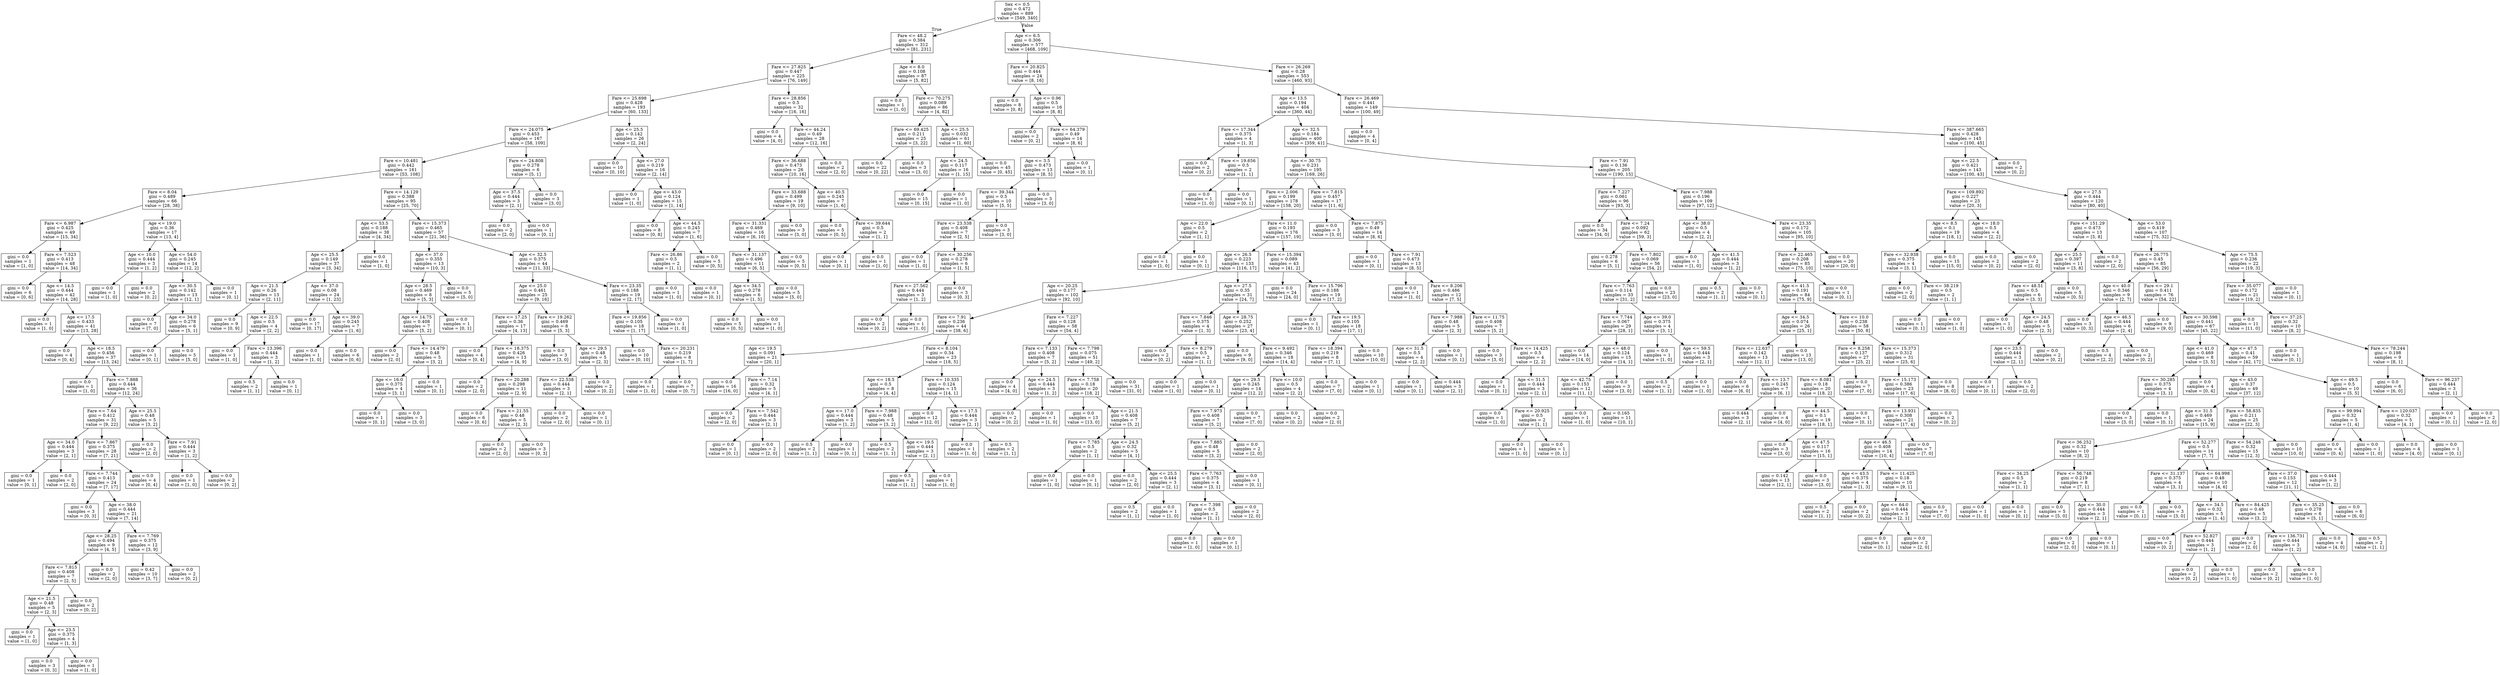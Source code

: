 digraph Tree {
node [shape=box] ;
0 [label="Sex <= 0.5\ngini = 0.472\nsamples = 889\nvalue = [549, 340]"] ;
1 [label="Fare <= 48.2\ngini = 0.384\nsamples = 312\nvalue = [81, 231]"] ;
0 -> 1 [labeldistance=2.5, labelangle=45, headlabel="True"] ;
2 [label="Fare <= 27.825\ngini = 0.447\nsamples = 225\nvalue = [76, 149]"] ;
1 -> 2 ;
3 [label="Fare <= 25.698\ngini = 0.428\nsamples = 193\nvalue = [60, 133]"] ;
2 -> 3 ;
4 [label="Fare <= 24.075\ngini = 0.453\nsamples = 167\nvalue = [58, 109]"] ;
3 -> 4 ;
5 [label="Fare <= 10.481\ngini = 0.442\nsamples = 161\nvalue = [53, 108]"] ;
4 -> 5 ;
6 [label="Fare <= 8.04\ngini = 0.489\nsamples = 66\nvalue = [28, 38]"] ;
5 -> 6 ;
7 [label="Fare <= 6.987\ngini = 0.425\nsamples = 49\nvalue = [15, 34]"] ;
6 -> 7 ;
8 [label="gini = 0.0\nsamples = 1\nvalue = [1, 0]"] ;
7 -> 8 ;
9 [label="Fare <= 7.523\ngini = 0.413\nsamples = 48\nvalue = [14, 34]"] ;
7 -> 9 ;
10 [label="gini = 0.0\nsamples = 6\nvalue = [0, 6]"] ;
9 -> 10 ;
11 [label="Age <= 14.5\ngini = 0.444\nsamples = 42\nvalue = [14, 28]"] ;
9 -> 11 ;
12 [label="gini = 0.0\nsamples = 1\nvalue = [1, 0]"] ;
11 -> 12 ;
13 [label="Age <= 17.5\ngini = 0.433\nsamples = 41\nvalue = [13, 28]"] ;
11 -> 13 ;
14 [label="gini = 0.0\nsamples = 4\nvalue = [0, 4]"] ;
13 -> 14 ;
15 [label="Age <= 18.5\ngini = 0.456\nsamples = 37\nvalue = [13, 24]"] ;
13 -> 15 ;
16 [label="gini = 0.0\nsamples = 1\nvalue = [1, 0]"] ;
15 -> 16 ;
17 [label="Fare <= 7.888\ngini = 0.444\nsamples = 36\nvalue = [12, 24]"] ;
15 -> 17 ;
18 [label="Fare <= 7.64\ngini = 0.412\nsamples = 31\nvalue = [9, 22]"] ;
17 -> 18 ;
19 [label="Age <= 34.0\ngini = 0.444\nsamples = 3\nvalue = [2, 1]"] ;
18 -> 19 ;
20 [label="gini = 0.0\nsamples = 1\nvalue = [0, 1]"] ;
19 -> 20 ;
21 [label="gini = 0.0\nsamples = 2\nvalue = [2, 0]"] ;
19 -> 21 ;
22 [label="Fare <= 7.867\ngini = 0.375\nsamples = 28\nvalue = [7, 21]"] ;
18 -> 22 ;
23 [label="Fare <= 7.744\ngini = 0.413\nsamples = 24\nvalue = [7, 17]"] ;
22 -> 23 ;
24 [label="gini = 0.0\nsamples = 3\nvalue = [0, 3]"] ;
23 -> 24 ;
25 [label="Age <= 38.0\ngini = 0.444\nsamples = 21\nvalue = [7, 14]"] ;
23 -> 25 ;
26 [label="Age <= 28.25\ngini = 0.494\nsamples = 9\nvalue = [4, 5]"] ;
25 -> 26 ;
27 [label="Fare <= 7.815\ngini = 0.408\nsamples = 7\nvalue = [2, 5]"] ;
26 -> 27 ;
28 [label="Age <= 21.5\ngini = 0.48\nsamples = 5\nvalue = [2, 3]"] ;
27 -> 28 ;
29 [label="gini = 0.0\nsamples = 1\nvalue = [1, 0]"] ;
28 -> 29 ;
30 [label="Age <= 23.5\ngini = 0.375\nsamples = 4\nvalue = [1, 3]"] ;
28 -> 30 ;
31 [label="gini = 0.0\nsamples = 3\nvalue = [0, 3]"] ;
30 -> 31 ;
32 [label="gini = 0.0\nsamples = 1\nvalue = [1, 0]"] ;
30 -> 32 ;
33 [label="gini = 0.0\nsamples = 2\nvalue = [0, 2]"] ;
27 -> 33 ;
34 [label="gini = 0.0\nsamples = 2\nvalue = [2, 0]"] ;
26 -> 34 ;
35 [label="Fare <= 7.769\ngini = 0.375\nsamples = 12\nvalue = [3, 9]"] ;
25 -> 35 ;
36 [label="gini = 0.42\nsamples = 10\nvalue = [3, 7]"] ;
35 -> 36 ;
37 [label="gini = 0.0\nsamples = 2\nvalue = [0, 2]"] ;
35 -> 37 ;
38 [label="gini = 0.0\nsamples = 4\nvalue = [0, 4]"] ;
22 -> 38 ;
39 [label="Age <= 25.5\ngini = 0.48\nsamples = 5\nvalue = [3, 2]"] ;
17 -> 39 ;
40 [label="gini = 0.0\nsamples = 2\nvalue = [2, 0]"] ;
39 -> 40 ;
41 [label="Fare <= 7.91\ngini = 0.444\nsamples = 3\nvalue = [1, 2]"] ;
39 -> 41 ;
42 [label="gini = 0.0\nsamples = 1\nvalue = [1, 0]"] ;
41 -> 42 ;
43 [label="gini = 0.0\nsamples = 2\nvalue = [0, 2]"] ;
41 -> 43 ;
44 [label="Age <= 19.0\ngini = 0.36\nsamples = 17\nvalue = [13, 4]"] ;
6 -> 44 ;
45 [label="Age <= 10.0\ngini = 0.444\nsamples = 3\nvalue = [1, 2]"] ;
44 -> 45 ;
46 [label="gini = 0.0\nsamples = 1\nvalue = [1, 0]"] ;
45 -> 46 ;
47 [label="gini = 0.0\nsamples = 2\nvalue = [0, 2]"] ;
45 -> 47 ;
48 [label="Age <= 54.0\ngini = 0.245\nsamples = 14\nvalue = [12, 2]"] ;
44 -> 48 ;
49 [label="Age <= 30.5\ngini = 0.142\nsamples = 13\nvalue = [12, 1]"] ;
48 -> 49 ;
50 [label="gini = 0.0\nsamples = 7\nvalue = [7, 0]"] ;
49 -> 50 ;
51 [label="Age <= 34.0\ngini = 0.278\nsamples = 6\nvalue = [5, 1]"] ;
49 -> 51 ;
52 [label="gini = 0.0\nsamples = 1\nvalue = [0, 1]"] ;
51 -> 52 ;
53 [label="gini = 0.0\nsamples = 5\nvalue = [5, 0]"] ;
51 -> 53 ;
54 [label="gini = 0.0\nsamples = 1\nvalue = [0, 1]"] ;
48 -> 54 ;
55 [label="Fare <= 14.129\ngini = 0.388\nsamples = 95\nvalue = [25, 70]"] ;
5 -> 55 ;
56 [label="Age <= 53.5\ngini = 0.188\nsamples = 38\nvalue = [4, 34]"] ;
55 -> 56 ;
57 [label="Age <= 25.5\ngini = 0.149\nsamples = 37\nvalue = [3, 34]"] ;
56 -> 57 ;
58 [label="Age <= 21.5\ngini = 0.26\nsamples = 13\nvalue = [2, 11]"] ;
57 -> 58 ;
59 [label="gini = 0.0\nsamples = 9\nvalue = [0, 9]"] ;
58 -> 59 ;
60 [label="Age <= 22.5\ngini = 0.5\nsamples = 4\nvalue = [2, 2]"] ;
58 -> 60 ;
61 [label="gini = 0.0\nsamples = 1\nvalue = [1, 0]"] ;
60 -> 61 ;
62 [label="Fare <= 13.396\ngini = 0.444\nsamples = 3\nvalue = [1, 2]"] ;
60 -> 62 ;
63 [label="gini = 0.5\nsamples = 2\nvalue = [1, 1]"] ;
62 -> 63 ;
64 [label="gini = 0.0\nsamples = 1\nvalue = [0, 1]"] ;
62 -> 64 ;
65 [label="Age <= 37.0\ngini = 0.08\nsamples = 24\nvalue = [1, 23]"] ;
57 -> 65 ;
66 [label="gini = 0.0\nsamples = 17\nvalue = [0, 17]"] ;
65 -> 66 ;
67 [label="Age <= 39.0\ngini = 0.245\nsamples = 7\nvalue = [1, 6]"] ;
65 -> 67 ;
68 [label="gini = 0.0\nsamples = 1\nvalue = [1, 0]"] ;
67 -> 68 ;
69 [label="gini = 0.0\nsamples = 6\nvalue = [0, 6]"] ;
67 -> 69 ;
70 [label="gini = 0.0\nsamples = 1\nvalue = [1, 0]"] ;
56 -> 70 ;
71 [label="Fare <= 15.373\ngini = 0.465\nsamples = 57\nvalue = [21, 36]"] ;
55 -> 71 ;
72 [label="Age <= 37.0\ngini = 0.355\nsamples = 13\nvalue = [10, 3]"] ;
71 -> 72 ;
73 [label="Age <= 28.5\ngini = 0.469\nsamples = 8\nvalue = [5, 3]"] ;
72 -> 73 ;
74 [label="Age <= 14.75\ngini = 0.408\nsamples = 7\nvalue = [5, 2]"] ;
73 -> 74 ;
75 [label="gini = 0.0\nsamples = 2\nvalue = [2, 0]"] ;
74 -> 75 ;
76 [label="Fare <= 14.479\ngini = 0.48\nsamples = 5\nvalue = [3, 2]"] ;
74 -> 76 ;
77 [label="Age <= 16.0\ngini = 0.375\nsamples = 4\nvalue = [3, 1]"] ;
76 -> 77 ;
78 [label="gini = 0.0\nsamples = 1\nvalue = [0, 1]"] ;
77 -> 78 ;
79 [label="gini = 0.0\nsamples = 3\nvalue = [3, 0]"] ;
77 -> 79 ;
80 [label="gini = 0.0\nsamples = 1\nvalue = [0, 1]"] ;
76 -> 80 ;
81 [label="gini = 0.0\nsamples = 1\nvalue = [0, 1]"] ;
73 -> 81 ;
82 [label="gini = 0.0\nsamples = 5\nvalue = [5, 0]"] ;
72 -> 82 ;
83 [label="Age <= 32.5\ngini = 0.375\nsamples = 44\nvalue = [11, 33]"] ;
71 -> 83 ;
84 [label="Age <= 25.0\ngini = 0.461\nsamples = 25\nvalue = [9, 16]"] ;
83 -> 84 ;
85 [label="Fare <= 17.25\ngini = 0.36\nsamples = 17\nvalue = [4, 13]"] ;
84 -> 85 ;
86 [label="gini = 0.0\nsamples = 4\nvalue = [0, 4]"] ;
85 -> 86 ;
87 [label="Fare <= 18.375\ngini = 0.426\nsamples = 13\nvalue = [4, 9]"] ;
85 -> 87 ;
88 [label="gini = 0.0\nsamples = 2\nvalue = [2, 0]"] ;
87 -> 88 ;
89 [label="Fare <= 20.288\ngini = 0.298\nsamples = 11\nvalue = [2, 9]"] ;
87 -> 89 ;
90 [label="gini = 0.0\nsamples = 6\nvalue = [0, 6]"] ;
89 -> 90 ;
91 [label="Fare <= 21.55\ngini = 0.48\nsamples = 5\nvalue = [2, 3]"] ;
89 -> 91 ;
92 [label="gini = 0.0\nsamples = 2\nvalue = [2, 0]"] ;
91 -> 92 ;
93 [label="gini = 0.0\nsamples = 3\nvalue = [0, 3]"] ;
91 -> 93 ;
94 [label="Fare <= 19.262\ngini = 0.469\nsamples = 8\nvalue = [5, 3]"] ;
84 -> 94 ;
95 [label="gini = 0.0\nsamples = 3\nvalue = [3, 0]"] ;
94 -> 95 ;
96 [label="Age <= 29.5\ngini = 0.48\nsamples = 5\nvalue = [2, 3]"] ;
94 -> 96 ;
97 [label="Fare <= 22.538\ngini = 0.444\nsamples = 3\nvalue = [2, 1]"] ;
96 -> 97 ;
98 [label="gini = 0.0\nsamples = 2\nvalue = [2, 0]"] ;
97 -> 98 ;
99 [label="gini = 0.0\nsamples = 1\nvalue = [0, 1]"] ;
97 -> 99 ;
100 [label="gini = 0.0\nsamples = 2\nvalue = [0, 2]"] ;
96 -> 100 ;
101 [label="Fare <= 23.35\ngini = 0.188\nsamples = 19\nvalue = [2, 17]"] ;
83 -> 101 ;
102 [label="Fare <= 19.856\ngini = 0.105\nsamples = 18\nvalue = [1, 17]"] ;
101 -> 102 ;
103 [label="gini = 0.0\nsamples = 10\nvalue = [0, 10]"] ;
102 -> 103 ;
104 [label="Fare <= 20.231\ngini = 0.219\nsamples = 8\nvalue = [1, 7]"] ;
102 -> 104 ;
105 [label="gini = 0.0\nsamples = 1\nvalue = [1, 0]"] ;
104 -> 105 ;
106 [label="gini = 0.0\nsamples = 7\nvalue = [0, 7]"] ;
104 -> 106 ;
107 [label="gini = 0.0\nsamples = 1\nvalue = [1, 0]"] ;
101 -> 107 ;
108 [label="Fare <= 24.808\ngini = 0.278\nsamples = 6\nvalue = [5, 1]"] ;
4 -> 108 ;
109 [label="Age <= 37.5\ngini = 0.444\nsamples = 3\nvalue = [2, 1]"] ;
108 -> 109 ;
110 [label="gini = 0.0\nsamples = 2\nvalue = [2, 0]"] ;
109 -> 110 ;
111 [label="gini = 0.0\nsamples = 1\nvalue = [0, 1]"] ;
109 -> 111 ;
112 [label="gini = 0.0\nsamples = 3\nvalue = [3, 0]"] ;
108 -> 112 ;
113 [label="Age <= 25.5\ngini = 0.142\nsamples = 26\nvalue = [2, 24]"] ;
3 -> 113 ;
114 [label="gini = 0.0\nsamples = 10\nvalue = [0, 10]"] ;
113 -> 114 ;
115 [label="Age <= 27.0\ngini = 0.219\nsamples = 16\nvalue = [2, 14]"] ;
113 -> 115 ;
116 [label="gini = 0.0\nsamples = 1\nvalue = [1, 0]"] ;
115 -> 116 ;
117 [label="Age <= 43.0\ngini = 0.124\nsamples = 15\nvalue = [1, 14]"] ;
115 -> 117 ;
118 [label="gini = 0.0\nsamples = 8\nvalue = [0, 8]"] ;
117 -> 118 ;
119 [label="Age <= 44.5\ngini = 0.245\nsamples = 7\nvalue = [1, 6]"] ;
117 -> 119 ;
120 [label="Fare <= 26.86\ngini = 0.5\nsamples = 2\nvalue = [1, 1]"] ;
119 -> 120 ;
121 [label="gini = 0.0\nsamples = 1\nvalue = [1, 0]"] ;
120 -> 121 ;
122 [label="gini = 0.0\nsamples = 1\nvalue = [0, 1]"] ;
120 -> 122 ;
123 [label="gini = 0.0\nsamples = 5\nvalue = [0, 5]"] ;
119 -> 123 ;
124 [label="Fare <= 28.856\ngini = 0.5\nsamples = 32\nvalue = [16, 16]"] ;
2 -> 124 ;
125 [label="gini = 0.0\nsamples = 4\nvalue = [4, 0]"] ;
124 -> 125 ;
126 [label="Fare <= 44.24\ngini = 0.49\nsamples = 28\nvalue = [12, 16]"] ;
124 -> 126 ;
127 [label="Fare <= 36.688\ngini = 0.473\nsamples = 26\nvalue = [10, 16]"] ;
126 -> 127 ;
128 [label="Fare <= 33.688\ngini = 0.499\nsamples = 19\nvalue = [9, 10]"] ;
127 -> 128 ;
129 [label="Fare <= 31.331\ngini = 0.469\nsamples = 16\nvalue = [6, 10]"] ;
128 -> 129 ;
130 [label="Fare <= 31.137\ngini = 0.496\nsamples = 11\nvalue = [6, 5]"] ;
129 -> 130 ;
131 [label="Age <= 34.5\ngini = 0.278\nsamples = 6\nvalue = [1, 5]"] ;
130 -> 131 ;
132 [label="gini = 0.0\nsamples = 5\nvalue = [0, 5]"] ;
131 -> 132 ;
133 [label="gini = 0.0\nsamples = 1\nvalue = [1, 0]"] ;
131 -> 133 ;
134 [label="gini = 0.0\nsamples = 5\nvalue = [5, 0]"] ;
130 -> 134 ;
135 [label="gini = 0.0\nsamples = 5\nvalue = [0, 5]"] ;
129 -> 135 ;
136 [label="gini = 0.0\nsamples = 3\nvalue = [3, 0]"] ;
128 -> 136 ;
137 [label="Age <= 40.5\ngini = 0.245\nsamples = 7\nvalue = [1, 6]"] ;
127 -> 137 ;
138 [label="gini = 0.0\nsamples = 5\nvalue = [0, 5]"] ;
137 -> 138 ;
139 [label="Fare <= 39.644\ngini = 0.5\nsamples = 2\nvalue = [1, 1]"] ;
137 -> 139 ;
140 [label="gini = 0.0\nsamples = 1\nvalue = [0, 1]"] ;
139 -> 140 ;
141 [label="gini = 0.0\nsamples = 1\nvalue = [1, 0]"] ;
139 -> 141 ;
142 [label="gini = 0.0\nsamples = 2\nvalue = [2, 0]"] ;
126 -> 142 ;
143 [label="Age <= 8.0\ngini = 0.108\nsamples = 87\nvalue = [5, 82]"] ;
1 -> 143 ;
144 [label="gini = 0.0\nsamples = 1\nvalue = [1, 0]"] ;
143 -> 144 ;
145 [label="Fare <= 70.275\ngini = 0.089\nsamples = 86\nvalue = [4, 82]"] ;
143 -> 145 ;
146 [label="Fare <= 69.425\ngini = 0.211\nsamples = 25\nvalue = [3, 22]"] ;
145 -> 146 ;
147 [label="gini = 0.0\nsamples = 22\nvalue = [0, 22]"] ;
146 -> 147 ;
148 [label="gini = 0.0\nsamples = 3\nvalue = [3, 0]"] ;
146 -> 148 ;
149 [label="Age <= 25.5\ngini = 0.032\nsamples = 61\nvalue = [1, 60]"] ;
145 -> 149 ;
150 [label="Age <= 24.5\ngini = 0.117\nsamples = 16\nvalue = [1, 15]"] ;
149 -> 150 ;
151 [label="gini = 0.0\nsamples = 15\nvalue = [0, 15]"] ;
150 -> 151 ;
152 [label="gini = 0.0\nsamples = 1\nvalue = [1, 0]"] ;
150 -> 152 ;
153 [label="gini = 0.0\nsamples = 45\nvalue = [0, 45]"] ;
149 -> 153 ;
154 [label="Age <= 6.5\ngini = 0.306\nsamples = 577\nvalue = [468, 109]"] ;
0 -> 154 [labeldistance=2.5, labelangle=-45, headlabel="False"] ;
155 [label="Fare <= 20.825\ngini = 0.444\nsamples = 24\nvalue = [8, 16]"] ;
154 -> 155 ;
156 [label="gini = 0.0\nsamples = 8\nvalue = [0, 8]"] ;
155 -> 156 ;
157 [label="Age <= 0.96\ngini = 0.5\nsamples = 16\nvalue = [8, 8]"] ;
155 -> 157 ;
158 [label="gini = 0.0\nsamples = 2\nvalue = [0, 2]"] ;
157 -> 158 ;
159 [label="Fare <= 64.379\ngini = 0.49\nsamples = 14\nvalue = [8, 6]"] ;
157 -> 159 ;
160 [label="Age <= 3.5\ngini = 0.473\nsamples = 13\nvalue = [8, 5]"] ;
159 -> 160 ;
161 [label="Fare <= 39.344\ngini = 0.5\nsamples = 10\nvalue = [5, 5]"] ;
160 -> 161 ;
162 [label="Fare <= 23.538\ngini = 0.408\nsamples = 7\nvalue = [2, 5]"] ;
161 -> 162 ;
163 [label="gini = 0.0\nsamples = 1\nvalue = [1, 0]"] ;
162 -> 163 ;
164 [label="Fare <= 30.256\ngini = 0.278\nsamples = 6\nvalue = [1, 5]"] ;
162 -> 164 ;
165 [label="Fare <= 27.562\ngini = 0.444\nsamples = 3\nvalue = [1, 2]"] ;
164 -> 165 ;
166 [label="gini = 0.0\nsamples = 2\nvalue = [0, 2]"] ;
165 -> 166 ;
167 [label="gini = 0.0\nsamples = 1\nvalue = [1, 0]"] ;
165 -> 167 ;
168 [label="gini = 0.0\nsamples = 3\nvalue = [0, 3]"] ;
164 -> 168 ;
169 [label="gini = 0.0\nsamples = 3\nvalue = [3, 0]"] ;
161 -> 169 ;
170 [label="gini = 0.0\nsamples = 3\nvalue = [3, 0]"] ;
160 -> 170 ;
171 [label="gini = 0.0\nsamples = 1\nvalue = [0, 1]"] ;
159 -> 171 ;
172 [label="Fare <= 26.269\ngini = 0.28\nsamples = 553\nvalue = [460, 93]"] ;
154 -> 172 ;
173 [label="Age <= 13.5\ngini = 0.194\nsamples = 404\nvalue = [360, 44]"] ;
172 -> 173 ;
174 [label="Fare <= 17.344\ngini = 0.375\nsamples = 4\nvalue = [1, 3]"] ;
173 -> 174 ;
175 [label="gini = 0.0\nsamples = 2\nvalue = [0, 2]"] ;
174 -> 175 ;
176 [label="Fare <= 19.656\ngini = 0.5\nsamples = 2\nvalue = [1, 1]"] ;
174 -> 176 ;
177 [label="gini = 0.0\nsamples = 1\nvalue = [1, 0]"] ;
176 -> 177 ;
178 [label="gini = 0.0\nsamples = 1\nvalue = [0, 1]"] ;
176 -> 178 ;
179 [label="Age <= 32.5\ngini = 0.184\nsamples = 400\nvalue = [359, 41]"] ;
173 -> 179 ;
180 [label="Age <= 30.75\ngini = 0.231\nsamples = 195\nvalue = [169, 26]"] ;
179 -> 180 ;
181 [label="Fare <= 2.006\ngini = 0.199\nsamples = 178\nvalue = [158, 20]"] ;
180 -> 181 ;
182 [label="Age <= 22.0\ngini = 0.5\nsamples = 2\nvalue = [1, 1]"] ;
181 -> 182 ;
183 [label="gini = 0.0\nsamples = 1\nvalue = [1, 0]"] ;
182 -> 183 ;
184 [label="gini = 0.0\nsamples = 1\nvalue = [0, 1]"] ;
182 -> 184 ;
185 [label="Fare <= 11.0\ngini = 0.193\nsamples = 176\nvalue = [157, 19]"] ;
181 -> 185 ;
186 [label="Age <= 26.5\ngini = 0.223\nsamples = 133\nvalue = [116, 17]"] ;
185 -> 186 ;
187 [label="Age <= 20.25\ngini = 0.177\nsamples = 102\nvalue = [92, 10]"] ;
186 -> 187 ;
188 [label="Fare <= 7.91\ngini = 0.236\nsamples = 44\nvalue = [38, 6]"] ;
187 -> 188 ;
189 [label="Age <= 19.5\ngini = 0.091\nsamples = 21\nvalue = [20, 1]"] ;
188 -> 189 ;
190 [label="gini = 0.0\nsamples = 16\nvalue = [16, 0]"] ;
189 -> 190 ;
191 [label="Fare <= 7.14\ngini = 0.32\nsamples = 5\nvalue = [4, 1]"] ;
189 -> 191 ;
192 [label="gini = 0.0\nsamples = 2\nvalue = [2, 0]"] ;
191 -> 192 ;
193 [label="Fare <= 7.542\ngini = 0.444\nsamples = 3\nvalue = [2, 1]"] ;
191 -> 193 ;
194 [label="gini = 0.0\nsamples = 1\nvalue = [0, 1]"] ;
193 -> 194 ;
195 [label="gini = 0.0\nsamples = 2\nvalue = [2, 0]"] ;
193 -> 195 ;
196 [label="Fare <= 8.104\ngini = 0.34\nsamples = 23\nvalue = [18, 5]"] ;
188 -> 196 ;
197 [label="Age <= 18.5\ngini = 0.5\nsamples = 8\nvalue = [4, 4]"] ;
196 -> 197 ;
198 [label="Age <= 17.0\ngini = 0.444\nsamples = 3\nvalue = [1, 2]"] ;
197 -> 198 ;
199 [label="gini = 0.5\nsamples = 2\nvalue = [1, 1]"] ;
198 -> 199 ;
200 [label="gini = 0.0\nsamples = 1\nvalue = [0, 1]"] ;
198 -> 200 ;
201 [label="Fare <= 7.988\ngini = 0.48\nsamples = 5\nvalue = [3, 2]"] ;
197 -> 201 ;
202 [label="gini = 0.5\nsamples = 2\nvalue = [1, 1]"] ;
201 -> 202 ;
203 [label="Age <= 19.5\ngini = 0.444\nsamples = 3\nvalue = [2, 1]"] ;
201 -> 203 ;
204 [label="gini = 0.5\nsamples = 2\nvalue = [1, 1]"] ;
203 -> 204 ;
205 [label="gini = 0.0\nsamples = 1\nvalue = [1, 0]"] ;
203 -> 205 ;
206 [label="Fare <= 10.335\ngini = 0.124\nsamples = 15\nvalue = [14, 1]"] ;
196 -> 206 ;
207 [label="gini = 0.0\nsamples = 12\nvalue = [12, 0]"] ;
206 -> 207 ;
208 [label="Age <= 17.5\ngini = 0.444\nsamples = 3\nvalue = [2, 1]"] ;
206 -> 208 ;
209 [label="gini = 0.0\nsamples = 1\nvalue = [1, 0]"] ;
208 -> 209 ;
210 [label="gini = 0.5\nsamples = 2\nvalue = [1, 1]"] ;
208 -> 210 ;
211 [label="Fare <= 7.227\ngini = 0.128\nsamples = 58\nvalue = [54, 4]"] ;
187 -> 211 ;
212 [label="Fare <= 7.133\ngini = 0.408\nsamples = 7\nvalue = [5, 2]"] ;
211 -> 212 ;
213 [label="gini = 0.0\nsamples = 4\nvalue = [4, 0]"] ;
212 -> 213 ;
214 [label="Age <= 24.5\ngini = 0.444\nsamples = 3\nvalue = [1, 2]"] ;
212 -> 214 ;
215 [label="gini = 0.0\nsamples = 2\nvalue = [0, 2]"] ;
214 -> 215 ;
216 [label="gini = 0.0\nsamples = 1\nvalue = [1, 0]"] ;
214 -> 216 ;
217 [label="Fare <= 7.798\ngini = 0.075\nsamples = 51\nvalue = [49, 2]"] ;
211 -> 217 ;
218 [label="Fare <= 7.758\ngini = 0.18\nsamples = 20\nvalue = [18, 2]"] ;
217 -> 218 ;
219 [label="gini = 0.0\nsamples = 13\nvalue = [13, 0]"] ;
218 -> 219 ;
220 [label="Age <= 21.5\ngini = 0.408\nsamples = 7\nvalue = [5, 2]"] ;
218 -> 220 ;
221 [label="Fare <= 7.785\ngini = 0.5\nsamples = 2\nvalue = [1, 1]"] ;
220 -> 221 ;
222 [label="gini = 0.0\nsamples = 1\nvalue = [1, 0]"] ;
221 -> 222 ;
223 [label="gini = 0.0\nsamples = 1\nvalue = [0, 1]"] ;
221 -> 223 ;
224 [label="Age <= 24.5\ngini = 0.32\nsamples = 5\nvalue = [4, 1]"] ;
220 -> 224 ;
225 [label="gini = 0.0\nsamples = 2\nvalue = [2, 0]"] ;
224 -> 225 ;
226 [label="Age <= 25.5\ngini = 0.444\nsamples = 3\nvalue = [2, 1]"] ;
224 -> 226 ;
227 [label="gini = 0.5\nsamples = 2\nvalue = [1, 1]"] ;
226 -> 227 ;
228 [label="gini = 0.0\nsamples = 1\nvalue = [1, 0]"] ;
226 -> 228 ;
229 [label="gini = 0.0\nsamples = 31\nvalue = [31, 0]"] ;
217 -> 229 ;
230 [label="Age <= 27.5\ngini = 0.35\nsamples = 31\nvalue = [24, 7]"] ;
186 -> 230 ;
231 [label="Fare <= 7.846\ngini = 0.375\nsamples = 4\nvalue = [1, 3]"] ;
230 -> 231 ;
232 [label="gini = 0.0\nsamples = 2\nvalue = [0, 2]"] ;
231 -> 232 ;
233 [label="Fare <= 8.279\ngini = 0.5\nsamples = 2\nvalue = [1, 1]"] ;
231 -> 233 ;
234 [label="gini = 0.0\nsamples = 1\nvalue = [1, 0]"] ;
233 -> 234 ;
235 [label="gini = 0.0\nsamples = 1\nvalue = [0, 1]"] ;
233 -> 235 ;
236 [label="Age <= 28.75\ngini = 0.252\nsamples = 27\nvalue = [23, 4]"] ;
230 -> 236 ;
237 [label="gini = 0.0\nsamples = 9\nvalue = [9, 0]"] ;
236 -> 237 ;
238 [label="Fare <= 9.492\ngini = 0.346\nsamples = 18\nvalue = [14, 4]"] ;
236 -> 238 ;
239 [label="Age <= 29.5\ngini = 0.245\nsamples = 14\nvalue = [12, 2]"] ;
238 -> 239 ;
240 [label="Fare <= 7.973\ngini = 0.408\nsamples = 7\nvalue = [5, 2]"] ;
239 -> 240 ;
241 [label="Fare <= 7.885\ngini = 0.48\nsamples = 5\nvalue = [3, 2]"] ;
240 -> 241 ;
242 [label="Fare <= 7.763\ngini = 0.375\nsamples = 4\nvalue = [3, 1]"] ;
241 -> 242 ;
243 [label="Fare <= 7.398\ngini = 0.5\nsamples = 2\nvalue = [1, 1]"] ;
242 -> 243 ;
244 [label="gini = 0.0\nsamples = 1\nvalue = [1, 0]"] ;
243 -> 244 ;
245 [label="gini = 0.0\nsamples = 1\nvalue = [0, 1]"] ;
243 -> 245 ;
246 [label="gini = 0.0\nsamples = 2\nvalue = [2, 0]"] ;
242 -> 246 ;
247 [label="gini = 0.0\nsamples = 1\nvalue = [0, 1]"] ;
241 -> 247 ;
248 [label="gini = 0.0\nsamples = 2\nvalue = [2, 0]"] ;
240 -> 248 ;
249 [label="gini = 0.0\nsamples = 7\nvalue = [7, 0]"] ;
239 -> 249 ;
250 [label="Fare <= 10.0\ngini = 0.5\nsamples = 4\nvalue = [2, 2]"] ;
238 -> 250 ;
251 [label="gini = 0.0\nsamples = 2\nvalue = [0, 2]"] ;
250 -> 251 ;
252 [label="gini = 0.0\nsamples = 2\nvalue = [2, 0]"] ;
250 -> 252 ;
253 [label="Fare <= 15.394\ngini = 0.089\nsamples = 43\nvalue = [41, 2]"] ;
185 -> 253 ;
254 [label="gini = 0.0\nsamples = 24\nvalue = [24, 0]"] ;
253 -> 254 ;
255 [label="Fare <= 15.796\ngini = 0.188\nsamples = 19\nvalue = [17, 2]"] ;
253 -> 255 ;
256 [label="gini = 0.0\nsamples = 1\nvalue = [0, 1]"] ;
255 -> 256 ;
257 [label="Fare <= 19.5\ngini = 0.105\nsamples = 18\nvalue = [17, 1]"] ;
255 -> 257 ;
258 [label="Fare <= 18.394\ngini = 0.219\nsamples = 8\nvalue = [7, 1]"] ;
257 -> 258 ;
259 [label="gini = 0.0\nsamples = 7\nvalue = [7, 0]"] ;
258 -> 259 ;
260 [label="gini = 0.0\nsamples = 1\nvalue = [0, 1]"] ;
258 -> 260 ;
261 [label="gini = 0.0\nsamples = 10\nvalue = [10, 0]"] ;
257 -> 261 ;
262 [label="Fare <= 7.815\ngini = 0.457\nsamples = 17\nvalue = [11, 6]"] ;
180 -> 262 ;
263 [label="gini = 0.0\nsamples = 3\nvalue = [3, 0]"] ;
262 -> 263 ;
264 [label="Fare <= 7.875\ngini = 0.49\nsamples = 14\nvalue = [8, 6]"] ;
262 -> 264 ;
265 [label="gini = 0.0\nsamples = 1\nvalue = [0, 1]"] ;
264 -> 265 ;
266 [label="Fare <= 7.91\ngini = 0.473\nsamples = 13\nvalue = [8, 5]"] ;
264 -> 266 ;
267 [label="gini = 0.0\nsamples = 1\nvalue = [1, 0]"] ;
266 -> 267 ;
268 [label="Fare <= 8.206\ngini = 0.486\nsamples = 12\nvalue = [7, 5]"] ;
266 -> 268 ;
269 [label="Fare <= 7.988\ngini = 0.48\nsamples = 5\nvalue = [2, 3]"] ;
268 -> 269 ;
270 [label="Age <= 31.5\ngini = 0.5\nsamples = 4\nvalue = [2, 2]"] ;
269 -> 270 ;
271 [label="gini = 0.0\nsamples = 1\nvalue = [0, 1]"] ;
270 -> 271 ;
272 [label="gini = 0.444\nsamples = 3\nvalue = [2, 1]"] ;
270 -> 272 ;
273 [label="gini = 0.0\nsamples = 1\nvalue = [0, 1]"] ;
269 -> 273 ;
274 [label="Fare <= 11.75\ngini = 0.408\nsamples = 7\nvalue = [5, 2]"] ;
268 -> 274 ;
275 [label="gini = 0.0\nsamples = 3\nvalue = [3, 0]"] ;
274 -> 275 ;
276 [label="Fare <= 14.425\ngini = 0.5\nsamples = 4\nvalue = [2, 2]"] ;
274 -> 276 ;
277 [label="gini = 0.0\nsamples = 1\nvalue = [0, 1]"] ;
276 -> 277 ;
278 [label="Age <= 31.5\ngini = 0.444\nsamples = 3\nvalue = [2, 1]"] ;
276 -> 278 ;
279 [label="gini = 0.0\nsamples = 1\nvalue = [1, 0]"] ;
278 -> 279 ;
280 [label="Fare <= 20.925\ngini = 0.5\nsamples = 2\nvalue = [1, 1]"] ;
278 -> 280 ;
281 [label="gini = 0.0\nsamples = 1\nvalue = [1, 0]"] ;
280 -> 281 ;
282 [label="gini = 0.0\nsamples = 1\nvalue = [0, 1]"] ;
280 -> 282 ;
283 [label="Fare <= 7.91\ngini = 0.136\nsamples = 205\nvalue = [190, 15]"] ;
179 -> 283 ;
284 [label="Fare <= 7.227\ngini = 0.061\nsamples = 96\nvalue = [93, 3]"] ;
283 -> 284 ;
285 [label="gini = 0.0\nsamples = 34\nvalue = [34, 0]"] ;
284 -> 285 ;
286 [label="Fare <= 7.24\ngini = 0.092\nsamples = 62\nvalue = [59, 3]"] ;
284 -> 286 ;
287 [label="gini = 0.278\nsamples = 6\nvalue = [5, 1]"] ;
286 -> 287 ;
288 [label="Fare <= 7.802\ngini = 0.069\nsamples = 56\nvalue = [54, 2]"] ;
286 -> 288 ;
289 [label="Fare <= 7.763\ngini = 0.114\nsamples = 33\nvalue = [31, 2]"] ;
288 -> 289 ;
290 [label="Fare <= 7.744\ngini = 0.067\nsamples = 29\nvalue = [28, 1]"] ;
289 -> 290 ;
291 [label="gini = 0.0\nsamples = 14\nvalue = [14, 0]"] ;
290 -> 291 ;
292 [label="Age <= 48.0\ngini = 0.124\nsamples = 15\nvalue = [14, 1]"] ;
290 -> 292 ;
293 [label="Age <= 42.75\ngini = 0.153\nsamples = 12\nvalue = [11, 1]"] ;
292 -> 293 ;
294 [label="gini = 0.0\nsamples = 1\nvalue = [1, 0]"] ;
293 -> 294 ;
295 [label="gini = 0.165\nsamples = 11\nvalue = [10, 1]"] ;
293 -> 295 ;
296 [label="gini = 0.0\nsamples = 3\nvalue = [3, 0]"] ;
292 -> 296 ;
297 [label="Age <= 39.0\ngini = 0.375\nsamples = 4\nvalue = [3, 1]"] ;
289 -> 297 ;
298 [label="gini = 0.0\nsamples = 1\nvalue = [1, 0]"] ;
297 -> 298 ;
299 [label="Age <= 59.5\ngini = 0.444\nsamples = 3\nvalue = [2, 1]"] ;
297 -> 299 ;
300 [label="gini = 0.5\nsamples = 2\nvalue = [1, 1]"] ;
299 -> 300 ;
301 [label="gini = 0.0\nsamples = 1\nvalue = [1, 0]"] ;
299 -> 301 ;
302 [label="gini = 0.0\nsamples = 23\nvalue = [23, 0]"] ;
288 -> 302 ;
303 [label="Fare <= 7.988\ngini = 0.196\nsamples = 109\nvalue = [97, 12]"] ;
283 -> 303 ;
304 [label="Age <= 38.0\ngini = 0.5\nsamples = 4\nvalue = [2, 2]"] ;
303 -> 304 ;
305 [label="gini = 0.0\nsamples = 1\nvalue = [1, 0]"] ;
304 -> 305 ;
306 [label="Age <= 41.5\ngini = 0.444\nsamples = 3\nvalue = [1, 2]"] ;
304 -> 306 ;
307 [label="gini = 0.5\nsamples = 2\nvalue = [1, 1]"] ;
306 -> 307 ;
308 [label="gini = 0.0\nsamples = 1\nvalue = [0, 1]"] ;
306 -> 308 ;
309 [label="Fare <= 23.35\ngini = 0.172\nsamples = 105\nvalue = [95, 10]"] ;
303 -> 309 ;
310 [label="Fare <= 22.465\ngini = 0.208\nsamples = 85\nvalue = [75, 10]"] ;
309 -> 310 ;
311 [label="Age <= 41.5\ngini = 0.191\nsamples = 84\nvalue = [75, 9]"] ;
310 -> 311 ;
312 [label="Age <= 34.5\ngini = 0.074\nsamples = 26\nvalue = [25, 1]"] ;
311 -> 312 ;
313 [label="Fare <= 12.637\ngini = 0.142\nsamples = 13\nvalue = [12, 1]"] ;
312 -> 313 ;
314 [label="gini = 0.0\nsamples = 6\nvalue = [6, 0]"] ;
313 -> 314 ;
315 [label="Fare <= 13.7\ngini = 0.245\nsamples = 7\nvalue = [6, 1]"] ;
313 -> 315 ;
316 [label="gini = 0.444\nsamples = 3\nvalue = [2, 1]"] ;
315 -> 316 ;
317 [label="gini = 0.0\nsamples = 4\nvalue = [4, 0]"] ;
315 -> 317 ;
318 [label="gini = 0.0\nsamples = 13\nvalue = [13, 0]"] ;
312 -> 318 ;
319 [label="Fare <= 10.0\ngini = 0.238\nsamples = 58\nvalue = [50, 8]"] ;
311 -> 319 ;
320 [label="Fare <= 8.258\ngini = 0.137\nsamples = 27\nvalue = [25, 2]"] ;
319 -> 320 ;
321 [label="Fare <= 8.081\ngini = 0.18\nsamples = 20\nvalue = [18, 2]"] ;
320 -> 321 ;
322 [label="Age <= 44.5\ngini = 0.1\nsamples = 19\nvalue = [18, 1]"] ;
321 -> 322 ;
323 [label="gini = 0.0\nsamples = 3\nvalue = [3, 0]"] ;
322 -> 323 ;
324 [label="Age <= 47.5\ngini = 0.117\nsamples = 16\nvalue = [15, 1]"] ;
322 -> 324 ;
325 [label="gini = 0.142\nsamples = 13\nvalue = [12, 1]"] ;
324 -> 325 ;
326 [label="gini = 0.0\nsamples = 3\nvalue = [3, 0]"] ;
324 -> 326 ;
327 [label="gini = 0.0\nsamples = 1\nvalue = [0, 1]"] ;
321 -> 327 ;
328 [label="gini = 0.0\nsamples = 7\nvalue = [7, 0]"] ;
320 -> 328 ;
329 [label="Fare <= 15.373\ngini = 0.312\nsamples = 31\nvalue = [25, 6]"] ;
319 -> 329 ;
330 [label="Fare <= 15.173\ngini = 0.386\nsamples = 23\nvalue = [17, 6]"] ;
329 -> 330 ;
331 [label="Fare <= 13.931\ngini = 0.308\nsamples = 21\nvalue = [17, 4]"] ;
330 -> 331 ;
332 [label="Age <= 46.5\ngini = 0.408\nsamples = 14\nvalue = [10, 4]"] ;
331 -> 332 ;
333 [label="Age <= 43.5\ngini = 0.375\nsamples = 4\nvalue = [1, 3]"] ;
332 -> 333 ;
334 [label="gini = 0.5\nsamples = 2\nvalue = [1, 1]"] ;
333 -> 334 ;
335 [label="gini = 0.0\nsamples = 2\nvalue = [0, 2]"] ;
333 -> 335 ;
336 [label="Fare <= 11.425\ngini = 0.18\nsamples = 10\nvalue = [9, 1]"] ;
332 -> 336 ;
337 [label="Age <= 64.0\ngini = 0.444\nsamples = 3\nvalue = [2, 1]"] ;
336 -> 337 ;
338 [label="gini = 0.0\nsamples = 1\nvalue = [0, 1]"] ;
337 -> 338 ;
339 [label="gini = 0.0\nsamples = 2\nvalue = [2, 0]"] ;
337 -> 339 ;
340 [label="gini = 0.0\nsamples = 7\nvalue = [7, 0]"] ;
336 -> 340 ;
341 [label="gini = 0.0\nsamples = 7\nvalue = [7, 0]"] ;
331 -> 341 ;
342 [label="gini = 0.0\nsamples = 2\nvalue = [0, 2]"] ;
330 -> 342 ;
343 [label="gini = 0.0\nsamples = 8\nvalue = [8, 0]"] ;
329 -> 343 ;
344 [label="gini = 0.0\nsamples = 1\nvalue = [0, 1]"] ;
310 -> 344 ;
345 [label="gini = 0.0\nsamples = 20\nvalue = [20, 0]"] ;
309 -> 345 ;
346 [label="Fare <= 26.469\ngini = 0.441\nsamples = 149\nvalue = [100, 49]"] ;
172 -> 346 ;
347 [label="gini = 0.0\nsamples = 4\nvalue = [0, 4]"] ;
346 -> 347 ;
348 [label="Fare <= 387.665\ngini = 0.428\nsamples = 145\nvalue = [100, 45]"] ;
346 -> 348 ;
349 [label="Age <= 22.5\ngini = 0.421\nsamples = 143\nvalue = [100, 43]"] ;
348 -> 349 ;
350 [label="Fare <= 109.892\ngini = 0.227\nsamples = 23\nvalue = [20, 3]"] ;
349 -> 350 ;
351 [label="Age <= 8.5\ngini = 0.1\nsamples = 19\nvalue = [18, 1]"] ;
350 -> 351 ;
352 [label="Fare <= 32.938\ngini = 0.375\nsamples = 4\nvalue = [3, 1]"] ;
351 -> 352 ;
353 [label="gini = 0.0\nsamples = 2\nvalue = [2, 0]"] ;
352 -> 353 ;
354 [label="Fare <= 38.219\ngini = 0.5\nsamples = 2\nvalue = [1, 1]"] ;
352 -> 354 ;
355 [label="gini = 0.0\nsamples = 1\nvalue = [0, 1]"] ;
354 -> 355 ;
356 [label="gini = 0.0\nsamples = 1\nvalue = [1, 0]"] ;
354 -> 356 ;
357 [label="gini = 0.0\nsamples = 15\nvalue = [15, 0]"] ;
351 -> 357 ;
358 [label="Age <= 18.0\ngini = 0.5\nsamples = 4\nvalue = [2, 2]"] ;
350 -> 358 ;
359 [label="gini = 0.0\nsamples = 2\nvalue = [0, 2]"] ;
358 -> 359 ;
360 [label="gini = 0.0\nsamples = 2\nvalue = [2, 0]"] ;
358 -> 360 ;
361 [label="Age <= 27.5\ngini = 0.444\nsamples = 120\nvalue = [80, 40]"] ;
349 -> 361 ;
362 [label="Fare <= 151.29\ngini = 0.473\nsamples = 13\nvalue = [5, 8]"] ;
361 -> 362 ;
363 [label="Age <= 25.5\ngini = 0.397\nsamples = 11\nvalue = [3, 8]"] ;
362 -> 363 ;
364 [label="Fare <= 48.51\ngini = 0.5\nsamples = 6\nvalue = [3, 3]"] ;
363 -> 364 ;
365 [label="gini = 0.0\nsamples = 1\nvalue = [1, 0]"] ;
364 -> 365 ;
366 [label="Age <= 24.5\ngini = 0.48\nsamples = 5\nvalue = [2, 3]"] ;
364 -> 366 ;
367 [label="Age <= 23.5\ngini = 0.444\nsamples = 3\nvalue = [2, 1]"] ;
366 -> 367 ;
368 [label="gini = 0.0\nsamples = 1\nvalue = [0, 1]"] ;
367 -> 368 ;
369 [label="gini = 0.0\nsamples = 2\nvalue = [2, 0]"] ;
367 -> 369 ;
370 [label="gini = 0.0\nsamples = 2\nvalue = [0, 2]"] ;
366 -> 370 ;
371 [label="gini = 0.0\nsamples = 5\nvalue = [0, 5]"] ;
363 -> 371 ;
372 [label="gini = 0.0\nsamples = 2\nvalue = [2, 0]"] ;
362 -> 372 ;
373 [label="Age <= 53.0\ngini = 0.419\nsamples = 107\nvalue = [75, 32]"] ;
361 -> 373 ;
374 [label="Fare <= 26.775\ngini = 0.45\nsamples = 85\nvalue = [56, 29]"] ;
373 -> 374 ;
375 [label="Age <= 40.0\ngini = 0.346\nsamples = 9\nvalue = [2, 7]"] ;
374 -> 375 ;
376 [label="gini = 0.0\nsamples = 3\nvalue = [0, 3]"] ;
375 -> 376 ;
377 [label="Age <= 46.5\ngini = 0.444\nsamples = 6\nvalue = [2, 4]"] ;
375 -> 377 ;
378 [label="gini = 0.5\nsamples = 4\nvalue = [2, 2]"] ;
377 -> 378 ;
379 [label="gini = 0.0\nsamples = 2\nvalue = [0, 2]"] ;
377 -> 379 ;
380 [label="Fare <= 29.1\ngini = 0.411\nsamples = 76\nvalue = [54, 22]"] ;
374 -> 380 ;
381 [label="gini = 0.0\nsamples = 9\nvalue = [9, 0]"] ;
380 -> 381 ;
382 [label="Fare <= 30.598\ngini = 0.441\nsamples = 67\nvalue = [45, 22]"] ;
380 -> 382 ;
383 [label="Age <= 41.0\ngini = 0.469\nsamples = 8\nvalue = [3, 5]"] ;
382 -> 383 ;
384 [label="Fare <= 30.285\ngini = 0.375\nsamples = 4\nvalue = [3, 1]"] ;
383 -> 384 ;
385 [label="gini = 0.0\nsamples = 3\nvalue = [3, 0]"] ;
384 -> 385 ;
386 [label="gini = 0.0\nsamples = 1\nvalue = [0, 1]"] ;
384 -> 386 ;
387 [label="gini = 0.0\nsamples = 4\nvalue = [0, 4]"] ;
383 -> 387 ;
388 [label="Age <= 47.5\ngini = 0.41\nsamples = 59\nvalue = [42, 17]"] ;
382 -> 388 ;
389 [label="Age <= 43.0\ngini = 0.37\nsamples = 49\nvalue = [37, 12]"] ;
388 -> 389 ;
390 [label="Age <= 31.5\ngini = 0.469\nsamples = 24\nvalue = [15, 9]"] ;
389 -> 390 ;
391 [label="Fare <= 36.252\ngini = 0.32\nsamples = 10\nvalue = [8, 2]"] ;
390 -> 391 ;
392 [label="Fare <= 34.25\ngini = 0.5\nsamples = 2\nvalue = [1, 1]"] ;
391 -> 392 ;
393 [label="gini = 0.0\nsamples = 1\nvalue = [1, 0]"] ;
392 -> 393 ;
394 [label="gini = 0.0\nsamples = 1\nvalue = [0, 1]"] ;
392 -> 394 ;
395 [label="Fare <= 56.748\ngini = 0.219\nsamples = 8\nvalue = [7, 1]"] ;
391 -> 395 ;
396 [label="gini = 0.0\nsamples = 5\nvalue = [5, 0]"] ;
395 -> 396 ;
397 [label="Age <= 30.0\ngini = 0.444\nsamples = 3\nvalue = [2, 1]"] ;
395 -> 397 ;
398 [label="gini = 0.0\nsamples = 2\nvalue = [2, 0]"] ;
397 -> 398 ;
399 [label="gini = 0.0\nsamples = 1\nvalue = [0, 1]"] ;
397 -> 399 ;
400 [label="Fare <= 52.277\ngini = 0.5\nsamples = 14\nvalue = [7, 7]"] ;
390 -> 400 ;
401 [label="Fare <= 31.137\ngini = 0.375\nsamples = 4\nvalue = [3, 1]"] ;
400 -> 401 ;
402 [label="gini = 0.0\nsamples = 1\nvalue = [0, 1]"] ;
401 -> 402 ;
403 [label="gini = 0.0\nsamples = 3\nvalue = [3, 0]"] ;
401 -> 403 ;
404 [label="Fare <= 64.998\ngini = 0.48\nsamples = 10\nvalue = [4, 6]"] ;
400 -> 404 ;
405 [label="Age <= 34.5\ngini = 0.32\nsamples = 5\nvalue = [1, 4]"] ;
404 -> 405 ;
406 [label="gini = 0.0\nsamples = 2\nvalue = [0, 2]"] ;
405 -> 406 ;
407 [label="Fare <= 52.827\ngini = 0.444\nsamples = 3\nvalue = [1, 2]"] ;
405 -> 407 ;
408 [label="gini = 0.0\nsamples = 2\nvalue = [0, 2]"] ;
407 -> 408 ;
409 [label="gini = 0.0\nsamples = 1\nvalue = [1, 0]"] ;
407 -> 409 ;
410 [label="Fare <= 84.425\ngini = 0.48\nsamples = 5\nvalue = [3, 2]"] ;
404 -> 410 ;
411 [label="gini = 0.0\nsamples = 2\nvalue = [2, 0]"] ;
410 -> 411 ;
412 [label="Fare <= 136.731\ngini = 0.444\nsamples = 3\nvalue = [1, 2]"] ;
410 -> 412 ;
413 [label="gini = 0.0\nsamples = 2\nvalue = [0, 2]"] ;
412 -> 413 ;
414 [label="gini = 0.0\nsamples = 1\nvalue = [1, 0]"] ;
412 -> 414 ;
415 [label="Fare <= 58.835\ngini = 0.211\nsamples = 25\nvalue = [22, 3]"] ;
389 -> 415 ;
416 [label="Fare <= 54.248\ngini = 0.32\nsamples = 15\nvalue = [12, 3]"] ;
415 -> 416 ;
417 [label="Fare <= 37.0\ngini = 0.153\nsamples = 12\nvalue = [11, 1]"] ;
416 -> 417 ;
418 [label="Fare <= 35.25\ngini = 0.278\nsamples = 6\nvalue = [5, 1]"] ;
417 -> 418 ;
419 [label="gini = 0.0\nsamples = 4\nvalue = [4, 0]"] ;
418 -> 419 ;
420 [label="gini = 0.5\nsamples = 2\nvalue = [1, 1]"] ;
418 -> 420 ;
421 [label="gini = 0.0\nsamples = 6\nvalue = [6, 0]"] ;
417 -> 421 ;
422 [label="gini = 0.444\nsamples = 3\nvalue = [1, 2]"] ;
416 -> 422 ;
423 [label="gini = 0.0\nsamples = 10\nvalue = [10, 0]"] ;
415 -> 423 ;
424 [label="Age <= 49.5\ngini = 0.5\nsamples = 10\nvalue = [5, 5]"] ;
388 -> 424 ;
425 [label="Fare <= 99.994\ngini = 0.32\nsamples = 5\nvalue = [1, 4]"] ;
424 -> 425 ;
426 [label="gini = 0.0\nsamples = 4\nvalue = [0, 4]"] ;
425 -> 426 ;
427 [label="gini = 0.0\nsamples = 1\nvalue = [1, 0]"] ;
425 -> 427 ;
428 [label="Fare <= 120.037\ngini = 0.32\nsamples = 5\nvalue = [4, 1]"] ;
424 -> 428 ;
429 [label="gini = 0.0\nsamples = 4\nvalue = [4, 0]"] ;
428 -> 429 ;
430 [label="gini = 0.0\nsamples = 1\nvalue = [0, 1]"] ;
428 -> 430 ;
431 [label="Age <= 75.5\ngini = 0.236\nsamples = 22\nvalue = [19, 3]"] ;
373 -> 431 ;
432 [label="Fare <= 35.077\ngini = 0.172\nsamples = 21\nvalue = [19, 2]"] ;
431 -> 432 ;
433 [label="gini = 0.0\nsamples = 11\nvalue = [11, 0]"] ;
432 -> 433 ;
434 [label="Fare <= 37.25\ngini = 0.32\nsamples = 10\nvalue = [8, 2]"] ;
432 -> 434 ;
435 [label="gini = 0.0\nsamples = 1\nvalue = [0, 1]"] ;
434 -> 435 ;
436 [label="Fare <= 78.244\ngini = 0.198\nsamples = 9\nvalue = [8, 1]"] ;
434 -> 436 ;
437 [label="gini = 0.0\nsamples = 6\nvalue = [6, 0]"] ;
436 -> 437 ;
438 [label="Fare <= 96.237\ngini = 0.444\nsamples = 3\nvalue = [2, 1]"] ;
436 -> 438 ;
439 [label="gini = 0.0\nsamples = 1\nvalue = [0, 1]"] ;
438 -> 439 ;
440 [label="gini = 0.0\nsamples = 2\nvalue = [2, 0]"] ;
438 -> 440 ;
441 [label="gini = 0.0\nsamples = 1\nvalue = [0, 1]"] ;
431 -> 441 ;
442 [label="gini = 0.0\nsamples = 2\nvalue = [0, 2]"] ;
348 -> 442 ;
}